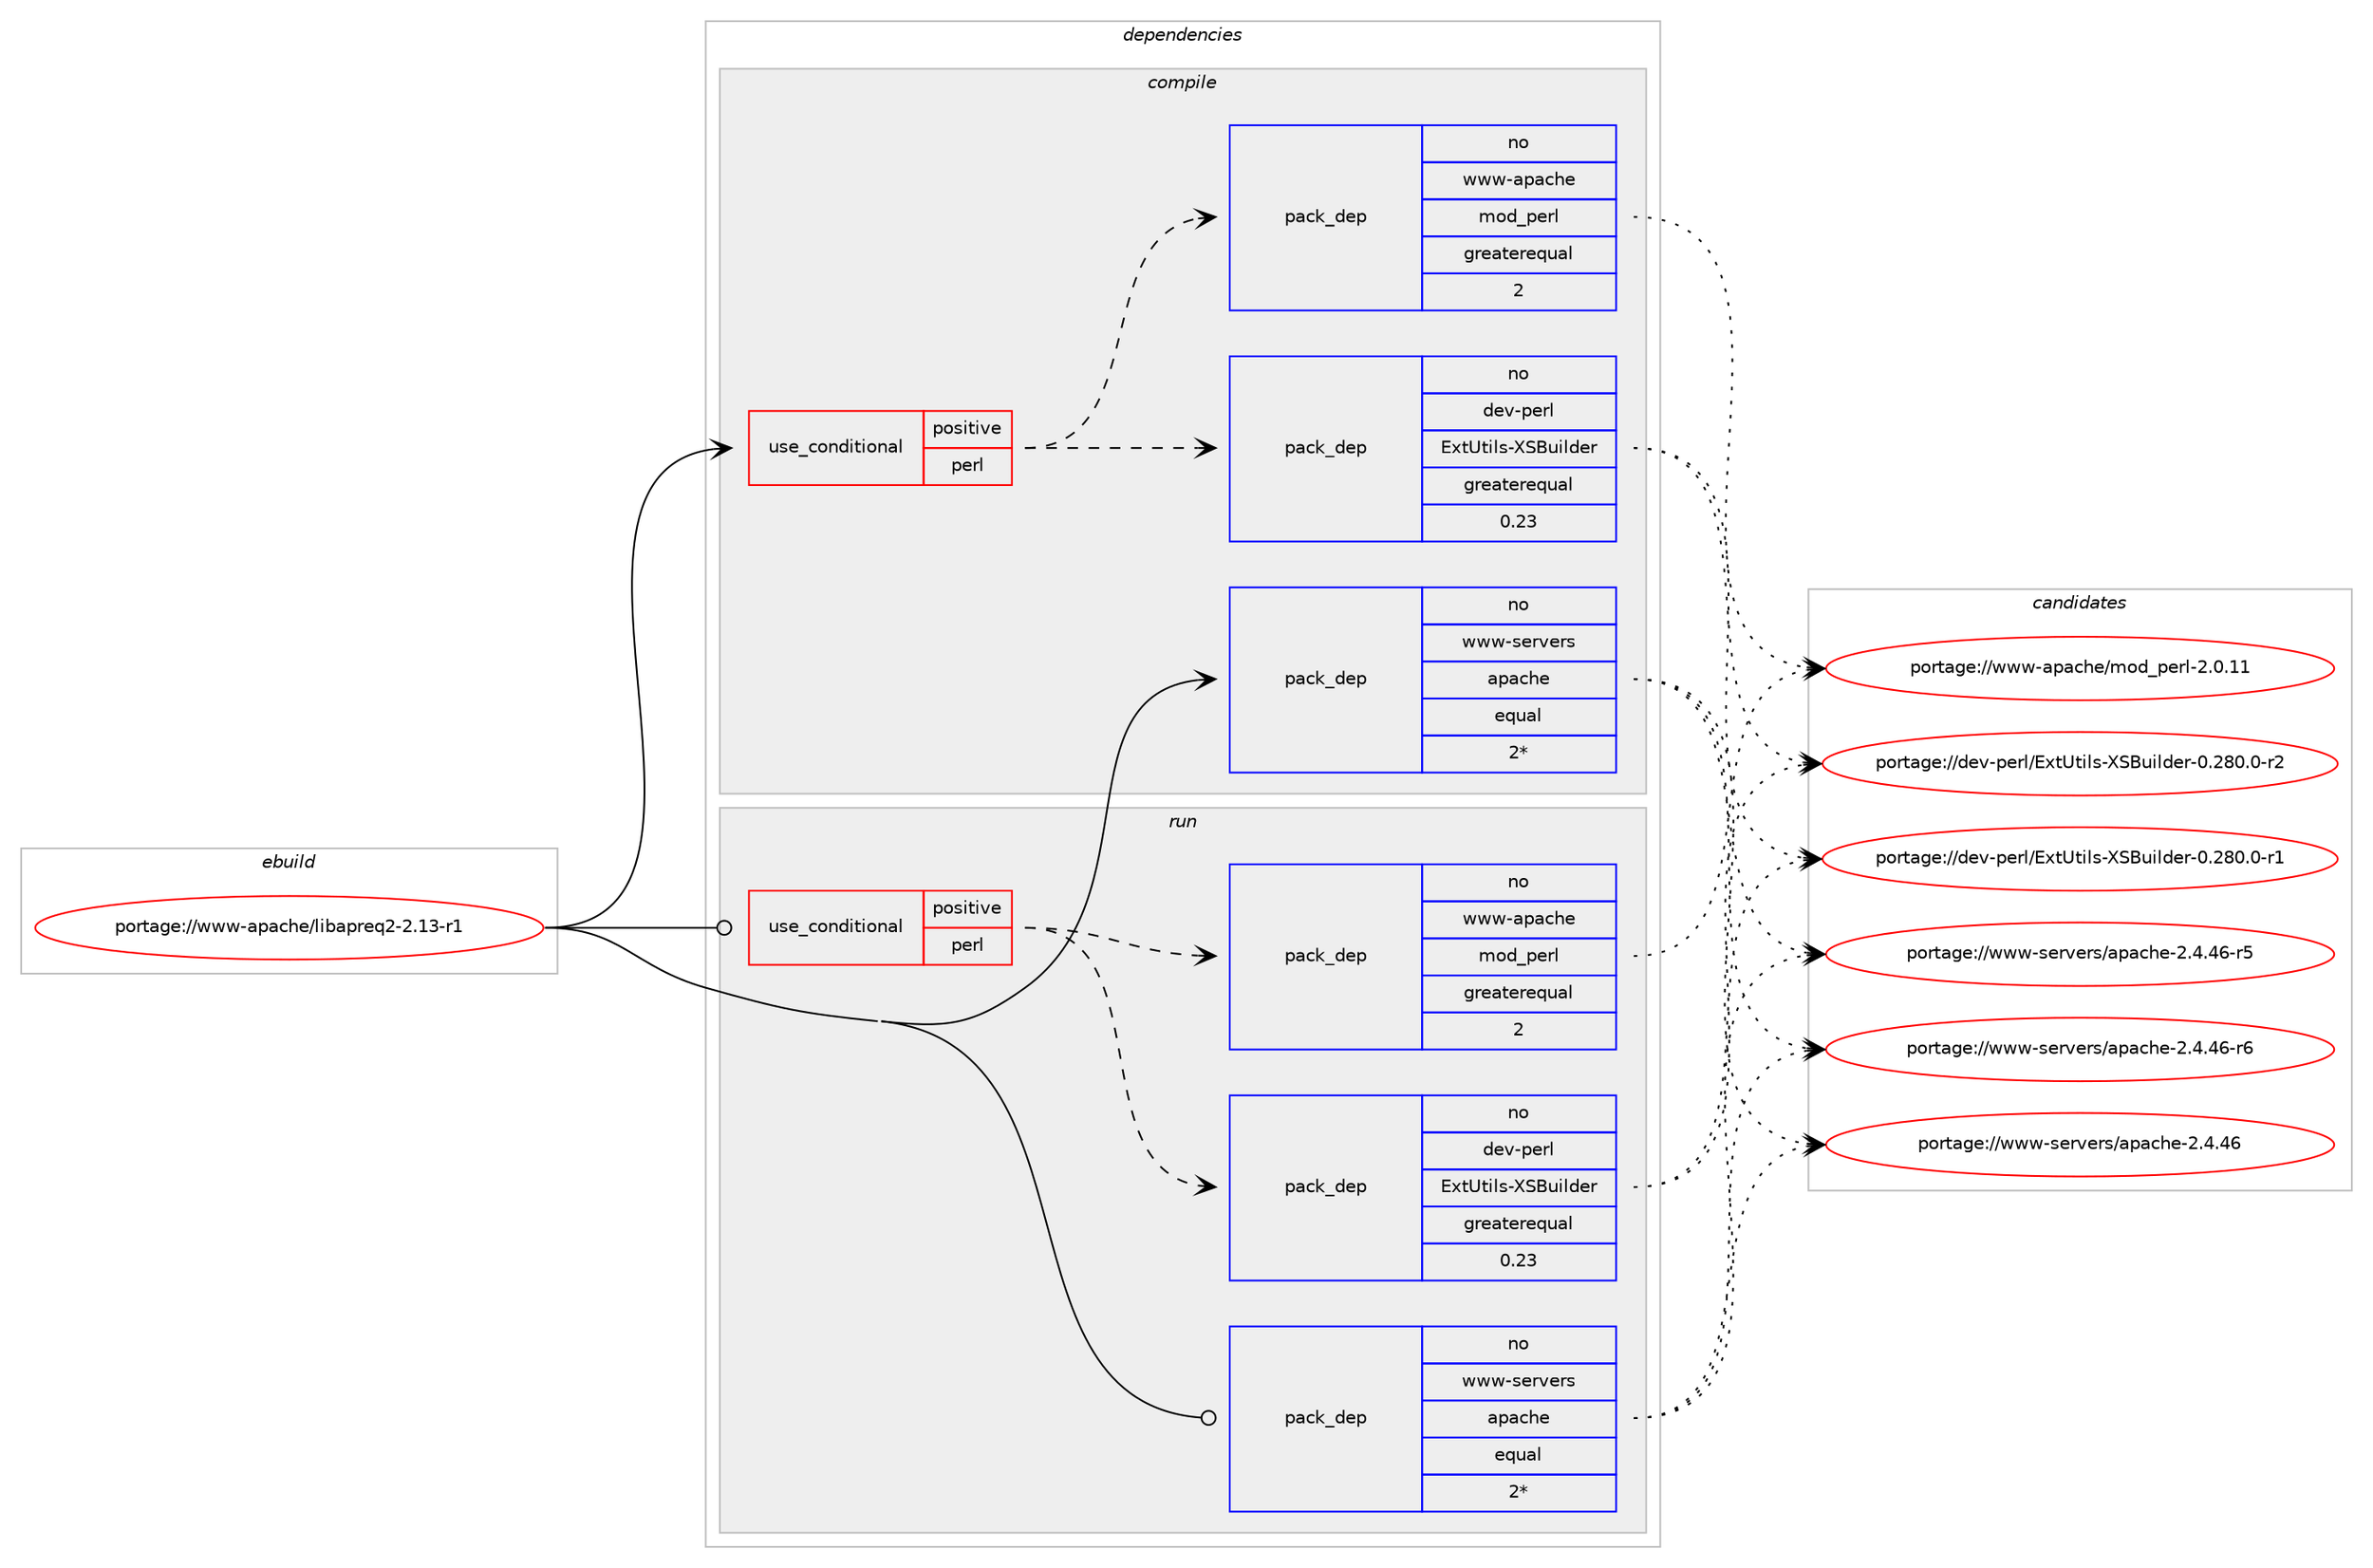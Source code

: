 digraph prolog {

# *************
# Graph options
# *************

newrank=true;
concentrate=true;
compound=true;
graph [rankdir=LR,fontname=Helvetica,fontsize=10,ranksep=1.5];#, ranksep=2.5, nodesep=0.2];
edge  [arrowhead=vee];
node  [fontname=Helvetica,fontsize=10];

# **********
# The ebuild
# **********

subgraph cluster_leftcol {
color=gray;
rank=same;
label=<<i>ebuild</i>>;
id [label="portage://www-apache/libapreq2-2.13-r1", color=red, width=4, href="../www-apache/libapreq2-2.13-r1.svg"];
}

# ****************
# The dependencies
# ****************

subgraph cluster_midcol {
color=gray;
label=<<i>dependencies</i>>;
subgraph cluster_compile {
fillcolor="#eeeeee";
style=filled;
label=<<i>compile</i>>;
subgraph cond1016 {
dependency2565 [label=<<TABLE BORDER="0" CELLBORDER="1" CELLSPACING="0" CELLPADDING="4"><TR><TD ROWSPAN="3" CELLPADDING="10">use_conditional</TD></TR><TR><TD>positive</TD></TR><TR><TD>perl</TD></TR></TABLE>>, shape=none, color=red];
subgraph pack1491 {
dependency2566 [label=<<TABLE BORDER="0" CELLBORDER="1" CELLSPACING="0" CELLPADDING="4" WIDTH="220"><TR><TD ROWSPAN="6" CELLPADDING="30">pack_dep</TD></TR><TR><TD WIDTH="110">no</TD></TR><TR><TD>dev-perl</TD></TR><TR><TD>ExtUtils-XSBuilder</TD></TR><TR><TD>greaterequal</TD></TR><TR><TD>0.23</TD></TR></TABLE>>, shape=none, color=blue];
}
dependency2565:e -> dependency2566:w [weight=20,style="dashed",arrowhead="vee"];
# *** BEGIN UNKNOWN DEPENDENCY TYPE (TODO) ***
# dependency2565 -> package_dependency(portage://www-apache/libapreq2-2.13-r1,install,no,virtual,perl-version,none,[,,],[],[])
# *** END UNKNOWN DEPENDENCY TYPE (TODO) ***

subgraph pack1492 {
dependency2567 [label=<<TABLE BORDER="0" CELLBORDER="1" CELLSPACING="0" CELLPADDING="4" WIDTH="220"><TR><TD ROWSPAN="6" CELLPADDING="30">pack_dep</TD></TR><TR><TD WIDTH="110">no</TD></TR><TR><TD>www-apache</TD></TR><TR><TD>mod_perl</TD></TR><TR><TD>greaterequal</TD></TR><TR><TD>2</TD></TR></TABLE>>, shape=none, color=blue];
}
dependency2565:e -> dependency2567:w [weight=20,style="dashed",arrowhead="vee"];
}
id:e -> dependency2565:w [weight=20,style="solid",arrowhead="vee"];
# *** BEGIN UNKNOWN DEPENDENCY TYPE (TODO) ***
# id -> package_dependency(portage://www-apache/libapreq2-2.13-r1,install,no,dev-lang,perl,none,[,,],any_same_slot,[use(disable(build),negative)])
# *** END UNKNOWN DEPENDENCY TYPE (TODO) ***

subgraph pack1493 {
dependency2568 [label=<<TABLE BORDER="0" CELLBORDER="1" CELLSPACING="0" CELLPADDING="4" WIDTH="220"><TR><TD ROWSPAN="6" CELLPADDING="30">pack_dep</TD></TR><TR><TD WIDTH="110">no</TD></TR><TR><TD>www-servers</TD></TR><TR><TD>apache</TD></TR><TR><TD>equal</TD></TR><TR><TD>2*</TD></TR></TABLE>>, shape=none, color=blue];
}
id:e -> dependency2568:w [weight=20,style="solid",arrowhead="vee"];
}
subgraph cluster_compileandrun {
fillcolor="#eeeeee";
style=filled;
label=<<i>compile and run</i>>;
}
subgraph cluster_run {
fillcolor="#eeeeee";
style=filled;
label=<<i>run</i>>;
subgraph cond1017 {
dependency2569 [label=<<TABLE BORDER="0" CELLBORDER="1" CELLSPACING="0" CELLPADDING="4"><TR><TD ROWSPAN="3" CELLPADDING="10">use_conditional</TD></TR><TR><TD>positive</TD></TR><TR><TD>perl</TD></TR></TABLE>>, shape=none, color=red];
subgraph pack1494 {
dependency2570 [label=<<TABLE BORDER="0" CELLBORDER="1" CELLSPACING="0" CELLPADDING="4" WIDTH="220"><TR><TD ROWSPAN="6" CELLPADDING="30">pack_dep</TD></TR><TR><TD WIDTH="110">no</TD></TR><TR><TD>dev-perl</TD></TR><TR><TD>ExtUtils-XSBuilder</TD></TR><TR><TD>greaterequal</TD></TR><TR><TD>0.23</TD></TR></TABLE>>, shape=none, color=blue];
}
dependency2569:e -> dependency2570:w [weight=20,style="dashed",arrowhead="vee"];
# *** BEGIN UNKNOWN DEPENDENCY TYPE (TODO) ***
# dependency2569 -> package_dependency(portage://www-apache/libapreq2-2.13-r1,run,no,virtual,perl-version,none,[,,],[],[])
# *** END UNKNOWN DEPENDENCY TYPE (TODO) ***

subgraph pack1495 {
dependency2571 [label=<<TABLE BORDER="0" CELLBORDER="1" CELLSPACING="0" CELLPADDING="4" WIDTH="220"><TR><TD ROWSPAN="6" CELLPADDING="30">pack_dep</TD></TR><TR><TD WIDTH="110">no</TD></TR><TR><TD>www-apache</TD></TR><TR><TD>mod_perl</TD></TR><TR><TD>greaterequal</TD></TR><TR><TD>2</TD></TR></TABLE>>, shape=none, color=blue];
}
dependency2569:e -> dependency2571:w [weight=20,style="dashed",arrowhead="vee"];
}
id:e -> dependency2569:w [weight=20,style="solid",arrowhead="odot"];
# *** BEGIN UNKNOWN DEPENDENCY TYPE (TODO) ***
# id -> package_dependency(portage://www-apache/libapreq2-2.13-r1,run,no,dev-lang,perl,none,[,,],any_same_slot,[use(disable(build),negative)])
# *** END UNKNOWN DEPENDENCY TYPE (TODO) ***

subgraph pack1496 {
dependency2572 [label=<<TABLE BORDER="0" CELLBORDER="1" CELLSPACING="0" CELLPADDING="4" WIDTH="220"><TR><TD ROWSPAN="6" CELLPADDING="30">pack_dep</TD></TR><TR><TD WIDTH="110">no</TD></TR><TR><TD>www-servers</TD></TR><TR><TD>apache</TD></TR><TR><TD>equal</TD></TR><TR><TD>2*</TD></TR></TABLE>>, shape=none, color=blue];
}
id:e -> dependency2572:w [weight=20,style="solid",arrowhead="odot"];
}
}

# **************
# The candidates
# **************

subgraph cluster_choices {
rank=same;
color=gray;
label=<<i>candidates</i>>;

subgraph choice1491 {
color=black;
nodesep=1;
choice100101118451121011141084769120116851161051081154588836611710510810010111445484650564846484511449 [label="portage://dev-perl/ExtUtils-XSBuilder-0.280.0-r1", color=red, width=4,href="../dev-perl/ExtUtils-XSBuilder-0.280.0-r1.svg"];
choice100101118451121011141084769120116851161051081154588836611710510810010111445484650564846484511450 [label="portage://dev-perl/ExtUtils-XSBuilder-0.280.0-r2", color=red, width=4,href="../dev-perl/ExtUtils-XSBuilder-0.280.0-r2.svg"];
dependency2566:e -> choice100101118451121011141084769120116851161051081154588836611710510810010111445484650564846484511449:w [style=dotted,weight="100"];
dependency2566:e -> choice100101118451121011141084769120116851161051081154588836611710510810010111445484650564846484511450:w [style=dotted,weight="100"];
}
subgraph choice1492 {
color=black;
nodesep=1;
choice11911911945971129799104101471091111009511210111410845504648464949 [label="portage://www-apache/mod_perl-2.0.11", color=red, width=4,href="../www-apache/mod_perl-2.0.11.svg"];
dependency2567:e -> choice11911911945971129799104101471091111009511210111410845504648464949:w [style=dotted,weight="100"];
}
subgraph choice1493 {
color=black;
nodesep=1;
choice119119119451151011141181011141154797112979910410145504652465254 [label="portage://www-servers/apache-2.4.46", color=red, width=4,href="../www-servers/apache-2.4.46.svg"];
choice1191191194511510111411810111411547971129799104101455046524652544511453 [label="portage://www-servers/apache-2.4.46-r5", color=red, width=4,href="../www-servers/apache-2.4.46-r5.svg"];
choice1191191194511510111411810111411547971129799104101455046524652544511454 [label="portage://www-servers/apache-2.4.46-r6", color=red, width=4,href="../www-servers/apache-2.4.46-r6.svg"];
dependency2568:e -> choice119119119451151011141181011141154797112979910410145504652465254:w [style=dotted,weight="100"];
dependency2568:e -> choice1191191194511510111411810111411547971129799104101455046524652544511453:w [style=dotted,weight="100"];
dependency2568:e -> choice1191191194511510111411810111411547971129799104101455046524652544511454:w [style=dotted,weight="100"];
}
subgraph choice1494 {
color=black;
nodesep=1;
choice100101118451121011141084769120116851161051081154588836611710510810010111445484650564846484511449 [label="portage://dev-perl/ExtUtils-XSBuilder-0.280.0-r1", color=red, width=4,href="../dev-perl/ExtUtils-XSBuilder-0.280.0-r1.svg"];
choice100101118451121011141084769120116851161051081154588836611710510810010111445484650564846484511450 [label="portage://dev-perl/ExtUtils-XSBuilder-0.280.0-r2", color=red, width=4,href="../dev-perl/ExtUtils-XSBuilder-0.280.0-r2.svg"];
dependency2570:e -> choice100101118451121011141084769120116851161051081154588836611710510810010111445484650564846484511449:w [style=dotted,weight="100"];
dependency2570:e -> choice100101118451121011141084769120116851161051081154588836611710510810010111445484650564846484511450:w [style=dotted,weight="100"];
}
subgraph choice1495 {
color=black;
nodesep=1;
choice11911911945971129799104101471091111009511210111410845504648464949 [label="portage://www-apache/mod_perl-2.0.11", color=red, width=4,href="../www-apache/mod_perl-2.0.11.svg"];
dependency2571:e -> choice11911911945971129799104101471091111009511210111410845504648464949:w [style=dotted,weight="100"];
}
subgraph choice1496 {
color=black;
nodesep=1;
choice119119119451151011141181011141154797112979910410145504652465254 [label="portage://www-servers/apache-2.4.46", color=red, width=4,href="../www-servers/apache-2.4.46.svg"];
choice1191191194511510111411810111411547971129799104101455046524652544511453 [label="portage://www-servers/apache-2.4.46-r5", color=red, width=4,href="../www-servers/apache-2.4.46-r5.svg"];
choice1191191194511510111411810111411547971129799104101455046524652544511454 [label="portage://www-servers/apache-2.4.46-r6", color=red, width=4,href="../www-servers/apache-2.4.46-r6.svg"];
dependency2572:e -> choice119119119451151011141181011141154797112979910410145504652465254:w [style=dotted,weight="100"];
dependency2572:e -> choice1191191194511510111411810111411547971129799104101455046524652544511453:w [style=dotted,weight="100"];
dependency2572:e -> choice1191191194511510111411810111411547971129799104101455046524652544511454:w [style=dotted,weight="100"];
}
}

}
